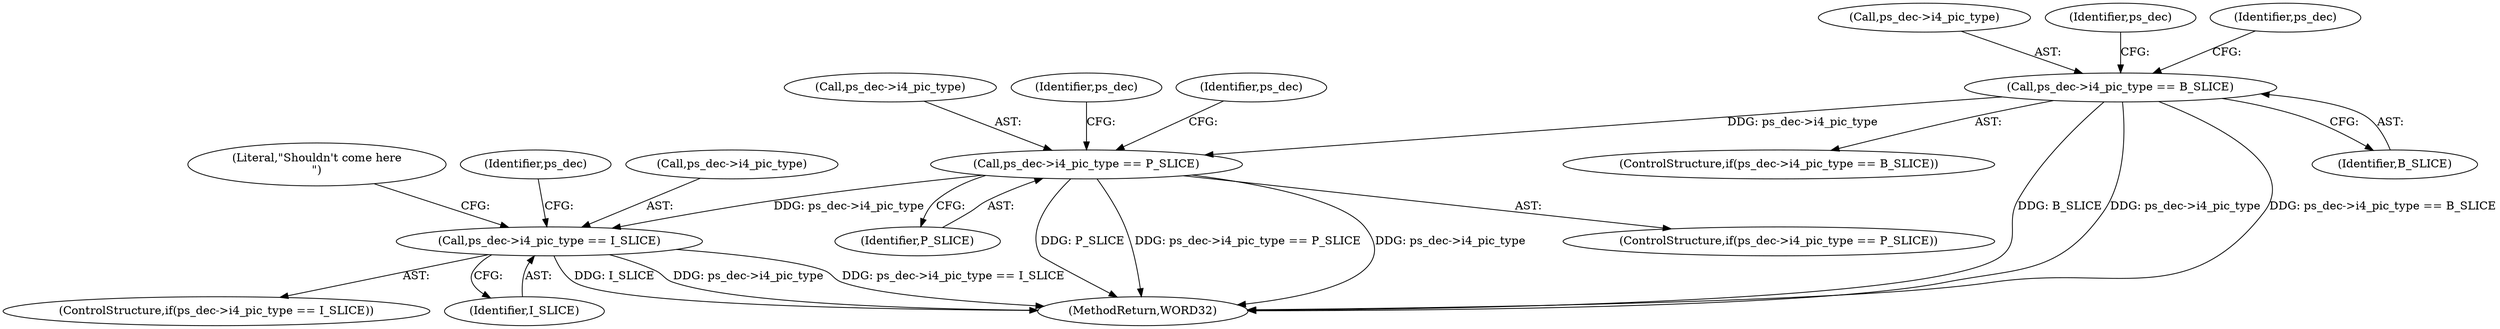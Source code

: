 digraph "0_Android_494561291a503840f385fbcd11d9bc5f4dc502b8@pointer" {
"1001925" [label="(Call,ps_dec->i4_pic_type == B_SLICE)"];
"1001938" [label="(Call,ps_dec->i4_pic_type == P_SLICE)"];
"1001951" [label="(Call,ps_dec->i4_pic_type == I_SLICE)"];
"1001939" [label="(Call,ps_dec->i4_pic_type)"];
"1001942" [label="(Identifier,P_SLICE)"];
"1001950" [label="(ControlStructure,if(ps_dec->i4_pic_type == I_SLICE))"];
"1001946" [label="(Identifier,ps_dec)"];
"1001965" [label="(Literal,\"Shouldn't come here\n\")"];
"1001926" [label="(Call,ps_dec->i4_pic_type)"];
"1001925" [label="(Call,ps_dec->i4_pic_type == B_SLICE)"];
"1001940" [label="(Identifier,ps_dec)"];
"1001959" [label="(Identifier,ps_dec)"];
"1001924" [label="(ControlStructure,if(ps_dec->i4_pic_type == B_SLICE))"];
"1002226" [label="(MethodReturn,WORD32)"];
"1001955" [label="(Identifier,I_SLICE)"];
"1001933" [label="(Identifier,ps_dec)"];
"1001929" [label="(Identifier,B_SLICE)"];
"1001953" [label="(Identifier,ps_dec)"];
"1001937" [label="(ControlStructure,if(ps_dec->i4_pic_type == P_SLICE))"];
"1001938" [label="(Call,ps_dec->i4_pic_type == P_SLICE)"];
"1001952" [label="(Call,ps_dec->i4_pic_type)"];
"1001951" [label="(Call,ps_dec->i4_pic_type == I_SLICE)"];
"1001925" -> "1001924"  [label="AST: "];
"1001925" -> "1001929"  [label="CFG: "];
"1001926" -> "1001925"  [label="AST: "];
"1001929" -> "1001925"  [label="AST: "];
"1001933" -> "1001925"  [label="CFG: "];
"1001940" -> "1001925"  [label="CFG: "];
"1001925" -> "1002226"  [label="DDG: B_SLICE"];
"1001925" -> "1002226"  [label="DDG: ps_dec->i4_pic_type"];
"1001925" -> "1002226"  [label="DDG: ps_dec->i4_pic_type == B_SLICE"];
"1001925" -> "1001938"  [label="DDG: ps_dec->i4_pic_type"];
"1001938" -> "1001937"  [label="AST: "];
"1001938" -> "1001942"  [label="CFG: "];
"1001939" -> "1001938"  [label="AST: "];
"1001942" -> "1001938"  [label="AST: "];
"1001946" -> "1001938"  [label="CFG: "];
"1001953" -> "1001938"  [label="CFG: "];
"1001938" -> "1002226"  [label="DDG: P_SLICE"];
"1001938" -> "1002226"  [label="DDG: ps_dec->i4_pic_type == P_SLICE"];
"1001938" -> "1002226"  [label="DDG: ps_dec->i4_pic_type"];
"1001938" -> "1001951"  [label="DDG: ps_dec->i4_pic_type"];
"1001951" -> "1001950"  [label="AST: "];
"1001951" -> "1001955"  [label="CFG: "];
"1001952" -> "1001951"  [label="AST: "];
"1001955" -> "1001951"  [label="AST: "];
"1001959" -> "1001951"  [label="CFG: "];
"1001965" -> "1001951"  [label="CFG: "];
"1001951" -> "1002226"  [label="DDG: I_SLICE"];
"1001951" -> "1002226"  [label="DDG: ps_dec->i4_pic_type"];
"1001951" -> "1002226"  [label="DDG: ps_dec->i4_pic_type == I_SLICE"];
}
